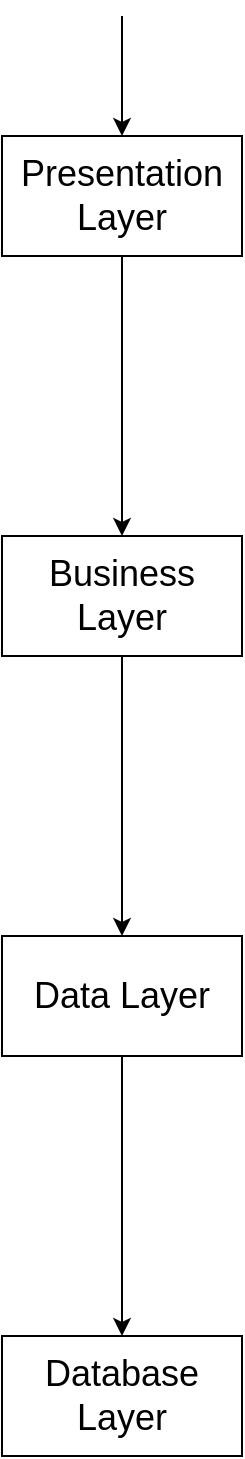 <mxfile pages="2">
    <diagram name="Layered Architecture" id="HQJ6WsU8b3pR6pMZJ0St">
        <mxGraphModel dx="1173" dy="443" grid="1" gridSize="10" guides="1" tooltips="1" connect="1" arrows="1" fold="1" page="1" pageScale="1" pageWidth="850" pageHeight="1100" math="0" shadow="0">
            <root>
                <mxCell id="0"/>
                <mxCell id="1" parent="0"/>
                <mxCell id="eXqaFzA5M0uGdHowaxMe-21" value="Presentation Layer" style="rounded=0;whiteSpace=wrap;html=1;fontSize=18;" parent="1" vertex="1">
                    <mxGeometry x="280" y="270" width="120" height="60" as="geometry"/>
                </mxCell>
                <mxCell id="eXqaFzA5M0uGdHowaxMe-22" value="" style="endArrow=classic;html=1;rounded=0;entryX=0.5;entryY=0;entryDx=0;entryDy=0;fontSize=18;" parent="1" target="eXqaFzA5M0uGdHowaxMe-21" edge="1">
                    <mxGeometry width="50" height="50" relative="1" as="geometry">
                        <mxPoint x="340" y="210" as="sourcePoint"/>
                        <mxPoint x="390" y="110" as="targetPoint"/>
                    </mxGeometry>
                </mxCell>
                <mxCell id="eXqaFzA5M0uGdHowaxMe-27" style="edgeStyle=orthogonalEdgeStyle;rounded=0;orthogonalLoop=1;jettySize=auto;html=1;exitX=0.5;exitY=1;exitDx=0;exitDy=0;entryX=0.5;entryY=0;entryDx=0;entryDy=0;fontSize=18;" parent="1" source="eXqaFzA5M0uGdHowaxMe-23" target="eXqaFzA5M0uGdHowaxMe-26" edge="1">
                    <mxGeometry relative="1" as="geometry"/>
                </mxCell>
                <mxCell id="eXqaFzA5M0uGdHowaxMe-23" value="Business Layer" style="rounded=0;whiteSpace=wrap;html=1;fontSize=18;" parent="1" vertex="1">
                    <mxGeometry x="280" y="470" width="120" height="60" as="geometry"/>
                </mxCell>
                <mxCell id="eXqaFzA5M0uGdHowaxMe-24" value="" style="endArrow=classic;html=1;rounded=0;entryX=0.5;entryY=0;entryDx=0;entryDy=0;exitX=0.5;exitY=1;exitDx=0;exitDy=0;fontSize=18;" parent="1" source="eXqaFzA5M0uGdHowaxMe-21" target="eXqaFzA5M0uGdHowaxMe-23" edge="1">
                    <mxGeometry width="50" height="50" relative="1" as="geometry">
                        <mxPoint x="340" y="330" as="sourcePoint"/>
                        <mxPoint x="390" y="250" as="targetPoint"/>
                    </mxGeometry>
                </mxCell>
                <mxCell id="eXqaFzA5M0uGdHowaxMe-29" style="edgeStyle=orthogonalEdgeStyle;rounded=0;orthogonalLoop=1;jettySize=auto;html=1;exitX=0.5;exitY=1;exitDx=0;exitDy=0;entryX=0.5;entryY=0;entryDx=0;entryDy=0;fontSize=18;" parent="1" source="eXqaFzA5M0uGdHowaxMe-26" target="eXqaFzA5M0uGdHowaxMe-28" edge="1">
                    <mxGeometry relative="1" as="geometry"/>
                </mxCell>
                <mxCell id="eXqaFzA5M0uGdHowaxMe-26" value="Data Layer" style="rounded=0;whiteSpace=wrap;html=1;fontSize=18;" parent="1" vertex="1">
                    <mxGeometry x="280" y="670" width="120" height="60" as="geometry"/>
                </mxCell>
                <mxCell id="eXqaFzA5M0uGdHowaxMe-28" value="Database Layer" style="rounded=0;whiteSpace=wrap;html=1;fontSize=18;" parent="1" vertex="1">
                    <mxGeometry x="280" y="870" width="120" height="60" as="geometry"/>
                </mxCell>
            </root>
        </mxGraphModel>
    </diagram>
    <diagram id="oQL9uBmhTiv4Sm_RY-0y" name="Class Holistic View">
        <mxGraphModel dx="1408" dy="532" grid="1" gridSize="10" guides="1" tooltips="1" connect="1" arrows="1" fold="1" page="1" pageScale="1" pageWidth="850" pageHeight="1100" math="0" shadow="0">
            <root>
                <mxCell id="0"/>
                <mxCell id="1" parent="0"/>
                <mxCell id="uGOD3OTHPIevgJ_uBUGk-1" value="Views" style="rounded=0;whiteSpace=wrap;html=1;fontSize=18;" parent="1" vertex="1">
                    <mxGeometry x="320" y="130" width="160" height="50" as="geometry"/>
                </mxCell>
                <mxCell id="uGOD3OTHPIevgJ_uBUGk-2" value="Controllers" style="rounded=0;whiteSpace=wrap;html=1;fontSize=18;" parent="1" vertex="1">
                    <mxGeometry x="320" y="190" width="160" height="50" as="geometry"/>
                </mxCell>
                <mxCell id="uGOD3OTHPIevgJ_uBUGk-4" value="Services" style="rounded=0;whiteSpace=wrap;html=1;fontSize=18;" parent="1" vertex="1">
                    <mxGeometry x="320" y="290" width="160" height="50" as="geometry"/>
                </mxCell>
                <mxCell id="uGOD3OTHPIevgJ_uBUGk-5" value="Models" style="rounded=0;whiteSpace=wrap;html=1;fontSize=18;" parent="1" vertex="1">
                    <mxGeometry x="320" y="410" width="160" height="50" as="geometry"/>
                </mxCell>
                <mxCell id="uGOD3OTHPIevgJ_uBUGk-6" value="Presentation&lt;br style=&quot;font-size: 18px;&quot;&gt;Layer" style="rounded=0;whiteSpace=wrap;html=1;direction=west;rotation=-90;fontSize=18;" parent="1" vertex="1">
                    <mxGeometry x="230" y="160" width="110" height="50" as="geometry"/>
                </mxCell>
                <mxCell id="aJ42eBrQaFOw9qv9-QJq-1" value="Business&lt;br style=&quot;font-size: 18px;&quot;&gt;Layer" style="rounded=0;whiteSpace=wrap;html=1;direction=west;rotation=-90;fontSize=18;" parent="1" vertex="1">
                    <mxGeometry x="230" y="290" width="110" height="50" as="geometry"/>
                </mxCell>
                <mxCell id="aJ42eBrQaFOw9qv9-QJq-2" value="Data&lt;br style=&quot;font-size: 18px;&quot;&gt;Layer" style="rounded=0;whiteSpace=wrap;html=1;direction=west;rotation=-90;fontSize=18;" parent="1" vertex="1">
                    <mxGeometry x="230" y="410" width="110" height="50" as="geometry"/>
                </mxCell>
            </root>
        </mxGraphModel>
    </diagram>
</mxfile>